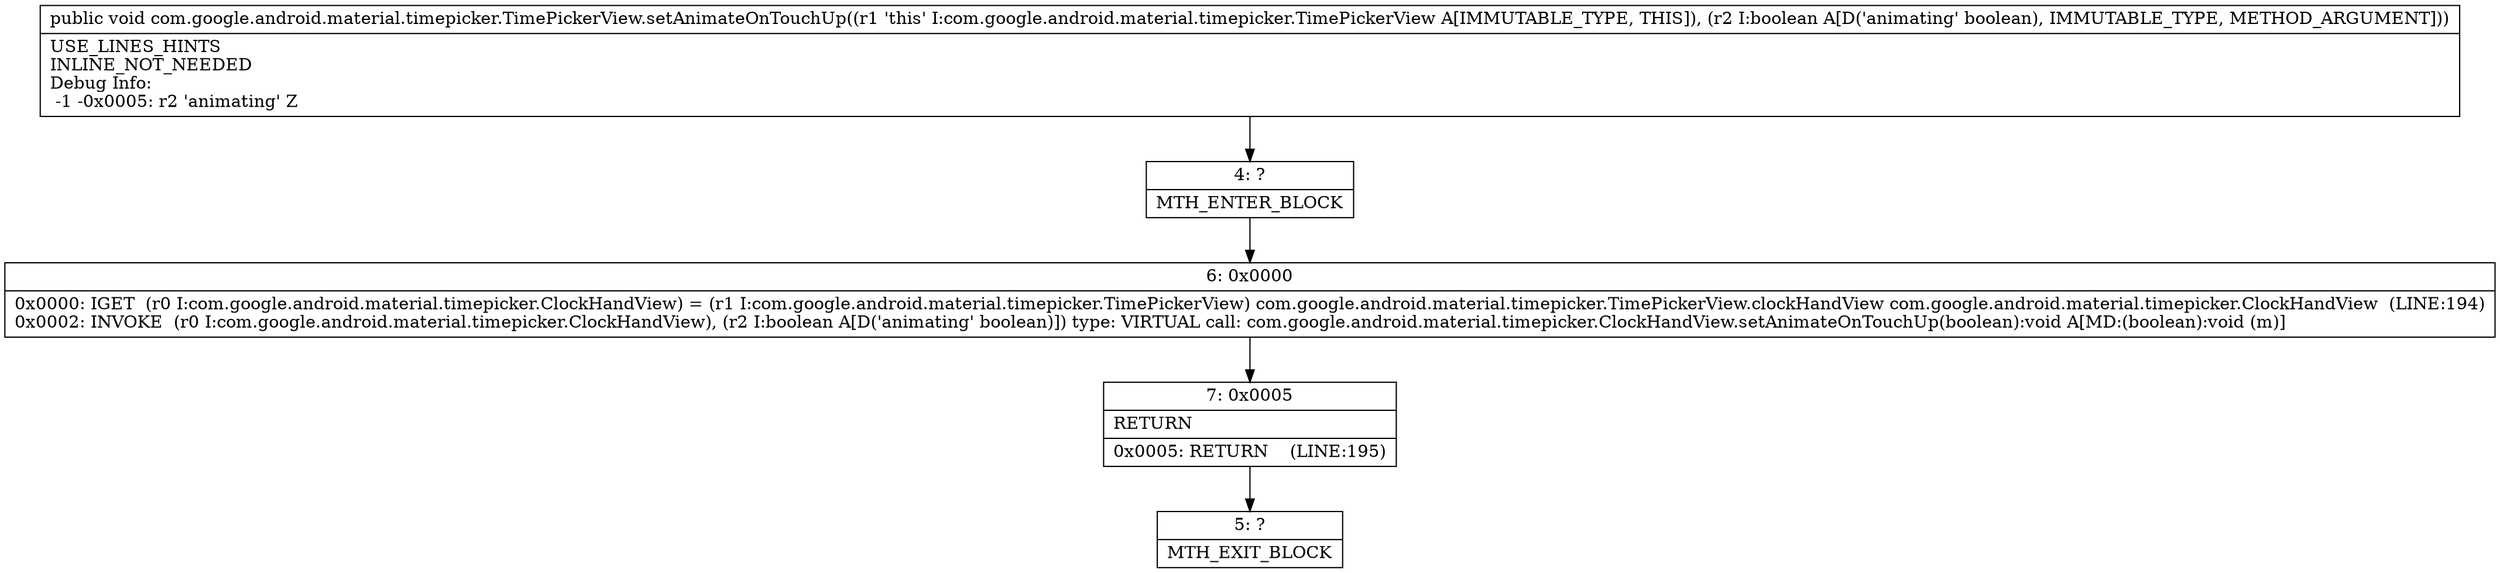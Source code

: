 digraph "CFG forcom.google.android.material.timepicker.TimePickerView.setAnimateOnTouchUp(Z)V" {
Node_4 [shape=record,label="{4\:\ ?|MTH_ENTER_BLOCK\l}"];
Node_6 [shape=record,label="{6\:\ 0x0000|0x0000: IGET  (r0 I:com.google.android.material.timepicker.ClockHandView) = (r1 I:com.google.android.material.timepicker.TimePickerView) com.google.android.material.timepicker.TimePickerView.clockHandView com.google.android.material.timepicker.ClockHandView  (LINE:194)\l0x0002: INVOKE  (r0 I:com.google.android.material.timepicker.ClockHandView), (r2 I:boolean A[D('animating' boolean)]) type: VIRTUAL call: com.google.android.material.timepicker.ClockHandView.setAnimateOnTouchUp(boolean):void A[MD:(boolean):void (m)]\l}"];
Node_7 [shape=record,label="{7\:\ 0x0005|RETURN\l|0x0005: RETURN    (LINE:195)\l}"];
Node_5 [shape=record,label="{5\:\ ?|MTH_EXIT_BLOCK\l}"];
MethodNode[shape=record,label="{public void com.google.android.material.timepicker.TimePickerView.setAnimateOnTouchUp((r1 'this' I:com.google.android.material.timepicker.TimePickerView A[IMMUTABLE_TYPE, THIS]), (r2 I:boolean A[D('animating' boolean), IMMUTABLE_TYPE, METHOD_ARGUMENT]))  | USE_LINES_HINTS\lINLINE_NOT_NEEDED\lDebug Info:\l  \-1 \-0x0005: r2 'animating' Z\l}"];
MethodNode -> Node_4;Node_4 -> Node_6;
Node_6 -> Node_7;
Node_7 -> Node_5;
}


